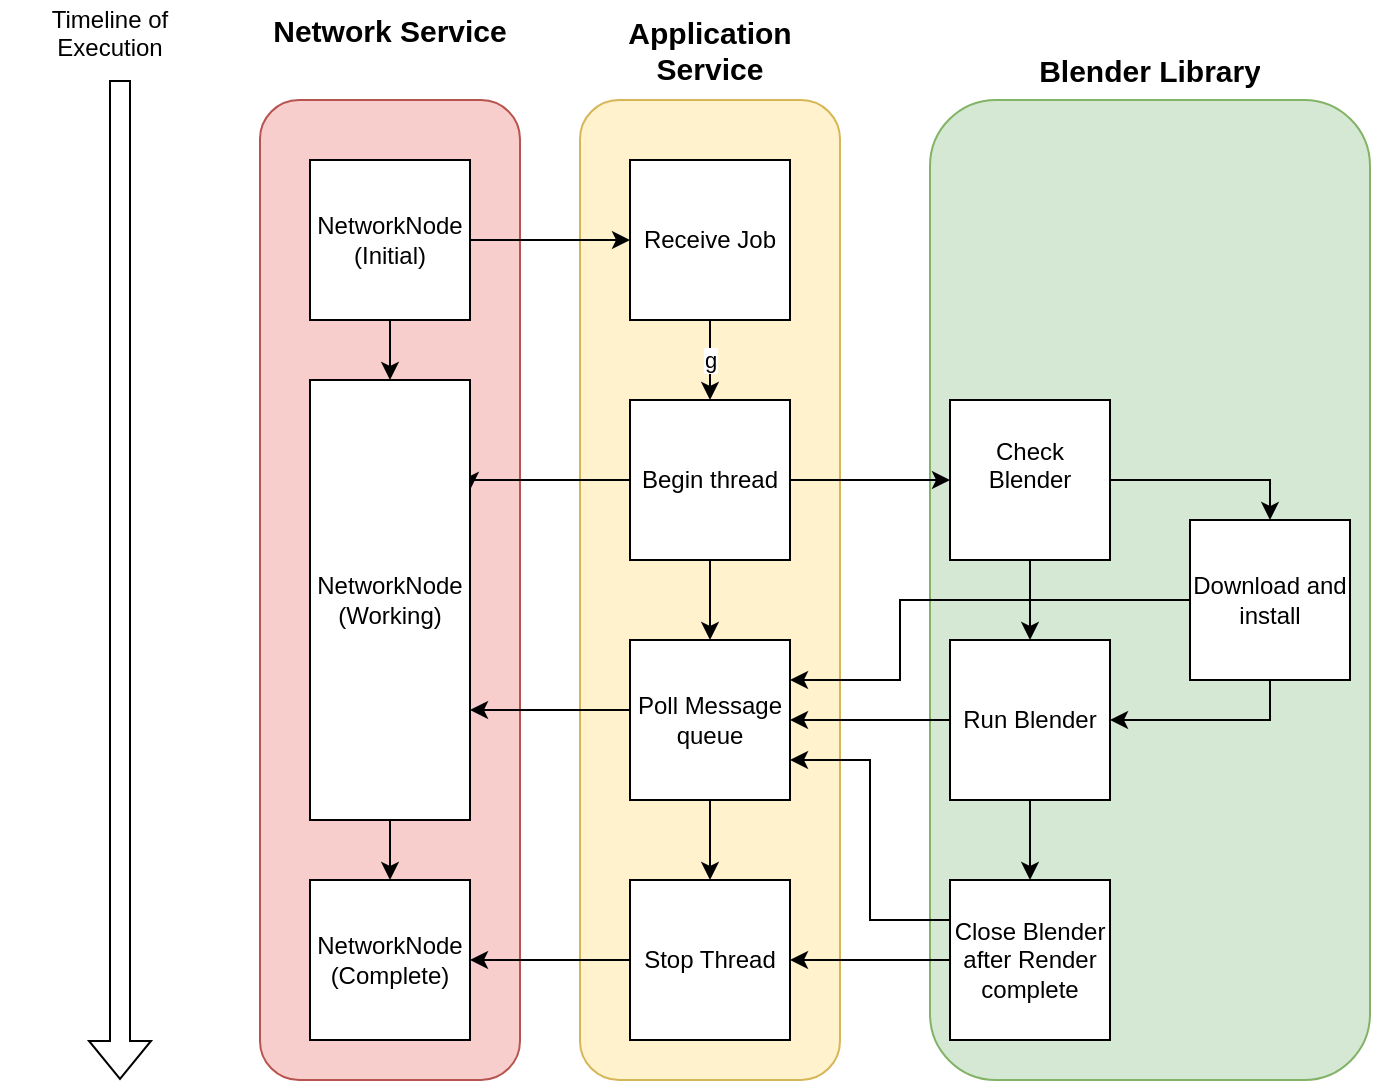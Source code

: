 <mxfile version="24.8.8">
  <diagram name="Page-1" id="a101azhtH34TolMdExZC">
    <mxGraphModel dx="936" dy="714" grid="1" gridSize="10" guides="1" tooltips="1" connect="1" arrows="1" fold="1" page="1" pageScale="1" pageWidth="850" pageHeight="1100" math="0" shadow="0">
      <root>
        <mxCell id="0" />
        <mxCell id="1" parent="0" />
        <mxCell id="AIBRcf1KD7g4gihNucIM-34" value="" style="rounded=1;whiteSpace=wrap;html=1;fillColor=#d5e8d4;strokeColor=#82b366;" vertex="1" parent="1">
          <mxGeometry x="495" y="170" width="220" height="490" as="geometry" />
        </mxCell>
        <mxCell id="AIBRcf1KD7g4gihNucIM-33" value="" style="rounded=1;whiteSpace=wrap;html=1;fillColor=#fff2cc;strokeColor=#d6b656;" vertex="1" parent="1">
          <mxGeometry x="320" y="170" width="130" height="490" as="geometry" />
        </mxCell>
        <mxCell id="AIBRcf1KD7g4gihNucIM-32" value="" style="rounded=1;whiteSpace=wrap;html=1;fillColor=#f8cecc;strokeColor=#b85450;" vertex="1" parent="1">
          <mxGeometry x="160" y="170" width="130" height="490" as="geometry" />
        </mxCell>
        <mxCell id="AIBRcf1KD7g4gihNucIM-4" value="g" style="edgeStyle=orthogonalEdgeStyle;rounded=0;orthogonalLoop=1;jettySize=auto;html=1;entryX=0.5;entryY=0;entryDx=0;entryDy=0;" edge="1" parent="1" source="AIBRcf1KD7g4gihNucIM-1" target="AIBRcf1KD7g4gihNucIM-3">
          <mxGeometry relative="1" as="geometry" />
        </mxCell>
        <mxCell id="AIBRcf1KD7g4gihNucIM-1" value="Receive Job" style="whiteSpace=wrap;html=1;aspect=fixed;" vertex="1" parent="1">
          <mxGeometry x="345" y="200" width="80" height="80" as="geometry" />
        </mxCell>
        <mxCell id="AIBRcf1KD7g4gihNucIM-8" style="edgeStyle=orthogonalEdgeStyle;rounded=0;orthogonalLoop=1;jettySize=auto;html=1;" edge="1" parent="1" source="AIBRcf1KD7g4gihNucIM-3" target="AIBRcf1KD7g4gihNucIM-5">
          <mxGeometry relative="1" as="geometry" />
        </mxCell>
        <mxCell id="AIBRcf1KD7g4gihNucIM-14" style="edgeStyle=orthogonalEdgeStyle;rounded=0;orthogonalLoop=1;jettySize=auto;html=1;entryX=0.5;entryY=0;entryDx=0;entryDy=0;" edge="1" parent="1" source="AIBRcf1KD7g4gihNucIM-3" target="AIBRcf1KD7g4gihNucIM-13">
          <mxGeometry relative="1" as="geometry" />
        </mxCell>
        <mxCell id="AIBRcf1KD7g4gihNucIM-29" style="edgeStyle=orthogonalEdgeStyle;rounded=0;orthogonalLoop=1;jettySize=auto;html=1;entryX=1;entryY=0.25;entryDx=0;entryDy=0;" edge="1" parent="1" source="AIBRcf1KD7g4gihNucIM-3" target="AIBRcf1KD7g4gihNucIM-25">
          <mxGeometry relative="1" as="geometry">
            <mxPoint x="270" y="360" as="targetPoint" />
            <Array as="points">
              <mxPoint x="265" y="360" />
            </Array>
          </mxGeometry>
        </mxCell>
        <mxCell id="AIBRcf1KD7g4gihNucIM-3" value="Begin thread" style="whiteSpace=wrap;html=1;aspect=fixed;" vertex="1" parent="1">
          <mxGeometry x="345" y="320" width="80" height="80" as="geometry" />
        </mxCell>
        <mxCell id="AIBRcf1KD7g4gihNucIM-9" style="edgeStyle=orthogonalEdgeStyle;rounded=0;orthogonalLoop=1;jettySize=auto;html=1;entryX=0.5;entryY=0;entryDx=0;entryDy=0;" edge="1" parent="1" source="AIBRcf1KD7g4gihNucIM-5" target="AIBRcf1KD7g4gihNucIM-6">
          <mxGeometry relative="1" as="geometry" />
        </mxCell>
        <mxCell id="AIBRcf1KD7g4gihNucIM-10" style="edgeStyle=orthogonalEdgeStyle;rounded=0;orthogonalLoop=1;jettySize=auto;html=1;" edge="1" parent="1" source="AIBRcf1KD7g4gihNucIM-5" target="AIBRcf1KD7g4gihNucIM-7">
          <mxGeometry relative="1" as="geometry">
            <Array as="points">
              <mxPoint x="665" y="360" />
            </Array>
          </mxGeometry>
        </mxCell>
        <mxCell id="AIBRcf1KD7g4gihNucIM-5" value="&lt;div&gt;Check Blender&lt;/div&gt;&lt;div&gt;&lt;br&gt;&lt;/div&gt;" style="whiteSpace=wrap;html=1;aspect=fixed;" vertex="1" parent="1">
          <mxGeometry x="505" y="320" width="80" height="80" as="geometry" />
        </mxCell>
        <mxCell id="AIBRcf1KD7g4gihNucIM-17" style="edgeStyle=orthogonalEdgeStyle;rounded=0;orthogonalLoop=1;jettySize=auto;html=1;entryX=0.5;entryY=0;entryDx=0;entryDy=0;" edge="1" parent="1" source="AIBRcf1KD7g4gihNucIM-6" target="AIBRcf1KD7g4gihNucIM-16">
          <mxGeometry relative="1" as="geometry" />
        </mxCell>
        <mxCell id="AIBRcf1KD7g4gihNucIM-40" style="edgeStyle=orthogonalEdgeStyle;rounded=0;orthogonalLoop=1;jettySize=auto;html=1;entryX=1;entryY=0.5;entryDx=0;entryDy=0;" edge="1" parent="1" source="AIBRcf1KD7g4gihNucIM-6" target="AIBRcf1KD7g4gihNucIM-13">
          <mxGeometry relative="1" as="geometry" />
        </mxCell>
        <mxCell id="AIBRcf1KD7g4gihNucIM-6" value="Run Blender" style="whiteSpace=wrap;html=1;aspect=fixed;" vertex="1" parent="1">
          <mxGeometry x="505" y="440" width="80" height="80" as="geometry" />
        </mxCell>
        <mxCell id="AIBRcf1KD7g4gihNucIM-11" style="edgeStyle=orthogonalEdgeStyle;rounded=0;orthogonalLoop=1;jettySize=auto;html=1;entryX=1;entryY=0.5;entryDx=0;entryDy=0;" edge="1" parent="1" source="AIBRcf1KD7g4gihNucIM-7" target="AIBRcf1KD7g4gihNucIM-6">
          <mxGeometry relative="1" as="geometry">
            <Array as="points">
              <mxPoint x="665" y="480" />
            </Array>
          </mxGeometry>
        </mxCell>
        <mxCell id="AIBRcf1KD7g4gihNucIM-41" style="edgeStyle=orthogonalEdgeStyle;rounded=0;orthogonalLoop=1;jettySize=auto;html=1;entryX=1;entryY=0.25;entryDx=0;entryDy=0;" edge="1" parent="1" source="AIBRcf1KD7g4gihNucIM-7" target="AIBRcf1KD7g4gihNucIM-13">
          <mxGeometry relative="1" as="geometry">
            <Array as="points">
              <mxPoint x="480" y="420" />
              <mxPoint x="480" y="460" />
            </Array>
          </mxGeometry>
        </mxCell>
        <mxCell id="AIBRcf1KD7g4gihNucIM-7" value="&lt;div&gt;Download and install &lt;br&gt;&lt;/div&gt;" style="whiteSpace=wrap;html=1;aspect=fixed;" vertex="1" parent="1">
          <mxGeometry x="625" y="380" width="80" height="80" as="geometry" />
        </mxCell>
        <mxCell id="AIBRcf1KD7g4gihNucIM-24" style="edgeStyle=orthogonalEdgeStyle;rounded=0;orthogonalLoop=1;jettySize=auto;html=1;entryX=1;entryY=0.5;entryDx=0;entryDy=0;" edge="1" parent="1" source="AIBRcf1KD7g4gihNucIM-12" target="AIBRcf1KD7g4gihNucIM-22">
          <mxGeometry relative="1" as="geometry" />
        </mxCell>
        <mxCell id="AIBRcf1KD7g4gihNucIM-12" value="&lt;div&gt;Stop Thread&lt;/div&gt;" style="whiteSpace=wrap;html=1;aspect=fixed;" vertex="1" parent="1">
          <mxGeometry x="345" y="560" width="80" height="80" as="geometry" />
        </mxCell>
        <mxCell id="AIBRcf1KD7g4gihNucIM-15" style="edgeStyle=orthogonalEdgeStyle;rounded=0;orthogonalLoop=1;jettySize=auto;html=1;entryX=0.5;entryY=0;entryDx=0;entryDy=0;" edge="1" parent="1" source="AIBRcf1KD7g4gihNucIM-13" target="AIBRcf1KD7g4gihNucIM-12">
          <mxGeometry relative="1" as="geometry" />
        </mxCell>
        <mxCell id="AIBRcf1KD7g4gihNucIM-28" style="edgeStyle=orthogonalEdgeStyle;rounded=0;orthogonalLoop=1;jettySize=auto;html=1;entryX=1;entryY=0.75;entryDx=0;entryDy=0;" edge="1" parent="1" source="AIBRcf1KD7g4gihNucIM-13" target="AIBRcf1KD7g4gihNucIM-25">
          <mxGeometry relative="1" as="geometry">
            <Array as="points">
              <mxPoint x="310" y="475" />
              <mxPoint x="310" y="475" />
            </Array>
          </mxGeometry>
        </mxCell>
        <mxCell id="AIBRcf1KD7g4gihNucIM-13" value="&lt;div&gt;Poll Message queue&lt;/div&gt;" style="whiteSpace=wrap;html=1;aspect=fixed;" vertex="1" parent="1">
          <mxGeometry x="345" y="440" width="80" height="80" as="geometry" />
        </mxCell>
        <mxCell id="AIBRcf1KD7g4gihNucIM-18" style="edgeStyle=orthogonalEdgeStyle;rounded=0;orthogonalLoop=1;jettySize=auto;html=1;entryX=1;entryY=0.5;entryDx=0;entryDy=0;" edge="1" parent="1" source="AIBRcf1KD7g4gihNucIM-16" target="AIBRcf1KD7g4gihNucIM-12">
          <mxGeometry relative="1" as="geometry" />
        </mxCell>
        <mxCell id="AIBRcf1KD7g4gihNucIM-42" style="edgeStyle=orthogonalEdgeStyle;rounded=0;orthogonalLoop=1;jettySize=auto;html=1;exitX=0;exitY=0.25;exitDx=0;exitDy=0;entryX=1;entryY=0.75;entryDx=0;entryDy=0;" edge="1" parent="1" source="AIBRcf1KD7g4gihNucIM-16" target="AIBRcf1KD7g4gihNucIM-13">
          <mxGeometry relative="1" as="geometry" />
        </mxCell>
        <mxCell id="AIBRcf1KD7g4gihNucIM-16" value="&lt;div&gt;Close Blender after Render complete&lt;/div&gt;" style="whiteSpace=wrap;html=1;aspect=fixed;" vertex="1" parent="1">
          <mxGeometry x="505" y="560" width="80" height="80" as="geometry" />
        </mxCell>
        <mxCell id="AIBRcf1KD7g4gihNucIM-23" style="edgeStyle=orthogonalEdgeStyle;rounded=0;orthogonalLoop=1;jettySize=auto;html=1;" edge="1" parent="1" source="AIBRcf1KD7g4gihNucIM-21" target="AIBRcf1KD7g4gihNucIM-1">
          <mxGeometry relative="1" as="geometry" />
        </mxCell>
        <mxCell id="AIBRcf1KD7g4gihNucIM-26" style="edgeStyle=orthogonalEdgeStyle;rounded=0;orthogonalLoop=1;jettySize=auto;html=1;entryX=0.5;entryY=0;entryDx=0;entryDy=0;" edge="1" parent="1" source="AIBRcf1KD7g4gihNucIM-21" target="AIBRcf1KD7g4gihNucIM-25">
          <mxGeometry relative="1" as="geometry" />
        </mxCell>
        <mxCell id="AIBRcf1KD7g4gihNucIM-21" value="&lt;div&gt;NetworkNode&lt;/div&gt;&lt;div&gt;(Initial)&lt;/div&gt;" style="whiteSpace=wrap;html=1;aspect=fixed;" vertex="1" parent="1">
          <mxGeometry x="185" y="200" width="80" height="80" as="geometry" />
        </mxCell>
        <mxCell id="AIBRcf1KD7g4gihNucIM-22" value="&lt;div&gt;NetworkNode&lt;/div&gt;&lt;div&gt;(Complete)&lt;br&gt;&lt;/div&gt;" style="whiteSpace=wrap;html=1;aspect=fixed;" vertex="1" parent="1">
          <mxGeometry x="185" y="560" width="80" height="80" as="geometry" />
        </mxCell>
        <mxCell id="AIBRcf1KD7g4gihNucIM-27" style="edgeStyle=orthogonalEdgeStyle;rounded=0;orthogonalLoop=1;jettySize=auto;html=1;entryX=0.5;entryY=0;entryDx=0;entryDy=0;" edge="1" parent="1" source="AIBRcf1KD7g4gihNucIM-25" target="AIBRcf1KD7g4gihNucIM-22">
          <mxGeometry relative="1" as="geometry" />
        </mxCell>
        <mxCell id="AIBRcf1KD7g4gihNucIM-25" value="&lt;div&gt;NetworkNode&lt;/div&gt;&lt;div&gt;(Working)&lt;/div&gt;" style="whiteSpace=wrap;html=1;" vertex="1" parent="1">
          <mxGeometry x="185" y="310" width="80" height="220" as="geometry" />
        </mxCell>
        <mxCell id="AIBRcf1KD7g4gihNucIM-35" value="&lt;div align=&quot;center&quot;&gt;&lt;b&gt;&lt;font style=&quot;font-size: 15px;&quot;&gt;Network Service&lt;/font&gt;&lt;/b&gt;&lt;/div&gt;" style="text;strokeColor=none;fillColor=none;align=center;verticalAlign=middle;spacingLeft=4;spacingRight=4;overflow=hidden;points=[[0,0.5],[1,0.5]];portConstraint=eastwest;rotatable=0;whiteSpace=wrap;html=1;" vertex="1" parent="1">
          <mxGeometry x="160" y="120" width="130" height="30" as="geometry" />
        </mxCell>
        <mxCell id="AIBRcf1KD7g4gihNucIM-37" value="&lt;b&gt;&lt;font style=&quot;font-size: 15px;&quot;&gt;Application Service&lt;br&gt;&lt;/font&gt;&lt;/b&gt;" style="text;strokeColor=none;fillColor=none;align=center;verticalAlign=middle;spacingLeft=4;spacingRight=4;overflow=hidden;points=[[0,0.5],[1,0.5]];portConstraint=eastwest;rotatable=0;whiteSpace=wrap;html=1;" vertex="1" parent="1">
          <mxGeometry x="320" y="120" width="130" height="50" as="geometry" />
        </mxCell>
        <mxCell id="AIBRcf1KD7g4gihNucIM-38" value="&lt;b&gt;&lt;font style=&quot;font-size: 15px;&quot;&gt;Blender Library&lt;br&gt;&lt;/font&gt;&lt;/b&gt;" style="text;strokeColor=none;fillColor=none;align=center;verticalAlign=middle;spacingLeft=4;spacingRight=4;overflow=hidden;points=[[0,0.5],[1,0.5]];portConstraint=eastwest;rotatable=0;whiteSpace=wrap;html=1;" vertex="1" parent="1">
          <mxGeometry x="540" y="140" width="130" height="30" as="geometry" />
        </mxCell>
        <mxCell id="AIBRcf1KD7g4gihNucIM-43" value="Timeline of Execution" style="text;strokeColor=none;fillColor=none;align=center;verticalAlign=middle;spacingLeft=4;spacingRight=4;overflow=hidden;points=[[0,0.5],[1,0.5]];portConstraint=eastwest;rotatable=0;whiteSpace=wrap;html=1;direction=east;glass=0;" vertex="1" parent="1">
          <mxGeometry x="30" y="120" width="110" height="30" as="geometry" />
        </mxCell>
        <mxCell id="AIBRcf1KD7g4gihNucIM-44" value="" style="shape=flexArrow;endArrow=classic;html=1;rounded=0;fillColor=none;gradientColor=#000000;" edge="1" parent="1">
          <mxGeometry width="50" height="50" relative="1" as="geometry">
            <mxPoint x="90" y="160" as="sourcePoint" />
            <mxPoint x="90" y="660" as="targetPoint" />
          </mxGeometry>
        </mxCell>
      </root>
    </mxGraphModel>
  </diagram>
</mxfile>
